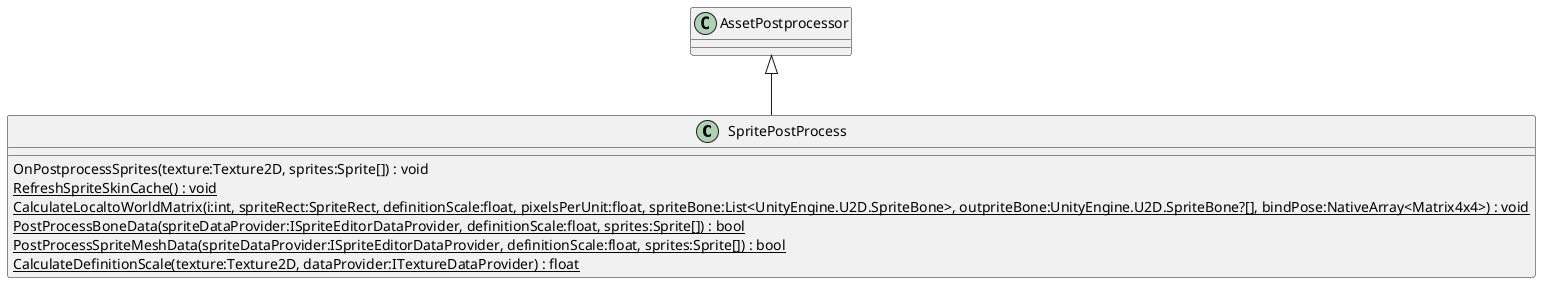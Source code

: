 @startuml
class SpritePostProcess {
    OnPostprocessSprites(texture:Texture2D, sprites:Sprite[]) : void
    {static} RefreshSpriteSkinCache() : void
    {static} CalculateLocaltoWorldMatrix(i:int, spriteRect:SpriteRect, definitionScale:float, pixelsPerUnit:float, spriteBone:List<UnityEngine.U2D.SpriteBone>, outpriteBone:UnityEngine.U2D.SpriteBone?[], bindPose:NativeArray<Matrix4x4>) : void
    {static} PostProcessBoneData(spriteDataProvider:ISpriteEditorDataProvider, definitionScale:float, sprites:Sprite[]) : bool
    {static} PostProcessSpriteMeshData(spriteDataProvider:ISpriteEditorDataProvider, definitionScale:float, sprites:Sprite[]) : bool
    {static} CalculateDefinitionScale(texture:Texture2D, dataProvider:ITextureDataProvider) : float
}
AssetPostprocessor <|-- SpritePostProcess
@enduml
